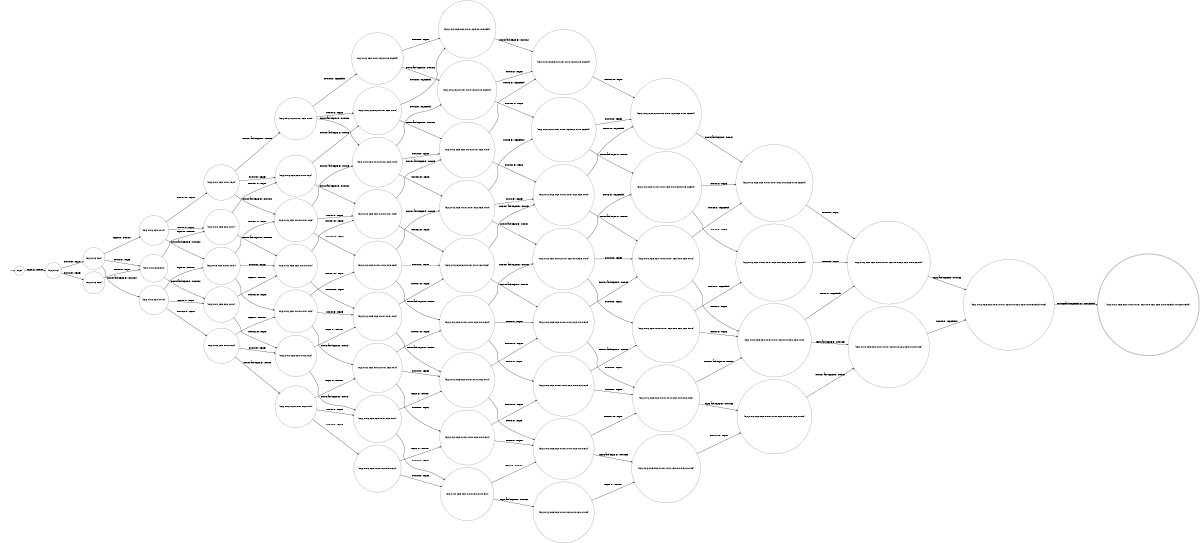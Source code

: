 digraph finite_state_machine {
    rankdir=LR;
    size="8,5"
fake0 [style=invisible]
node [root=true, label="{Key_A}", shape=circle, fontsize=10] q0
node [label="{Key_A, Door_A}", shape=circle, fontsize=10] q1
node [label="{Key_A, Door_A, Key_E}", shape=circle, fontsize=10] q2
node [label="{Key_A, Door_A, Key_E, Key_D}", shape=circle, fontsize=10] q3
node [label="{Key_A, Door_A, Key_E, Key_D, Door_D2}", shape=circle, fontsize=10] q4
node [label="{Key_A, Door_A, Key_E, Key_D, Door_D2, Door_D1}", shape=circle, fontsize=10] q5
node [label="{Key_A, Door_A, Key_E, Key_D, Door_D2, Door_D1, Key_T}", shape=circle, fontsize=10] q6
node [label="{Key_A, Door_A, Key_E, Key_D, Door_D2, Door_D1, Key_T, Door_T}", shape=circle, fontsize=10] q7
node [label="{Key_A, Door_A, Key_E, Key_D, Door_D2, Door_D1, Key_T, Door_T, Key_C}", shape=circle, fontsize=10] q8
node [label="{Key_A, Door_A, Key_E, Key_D, Door_D2, Door_D1, Key_T, Door_T, Key_C, Key_B}", shape=circle, fontsize=10] q9
node [label="{Key_A, Door_A, Key_E, Key_D, Door_D2, Door_D1, Key_T, Door_T, Key_C, Key_B, Door_B}", shape=circle, fontsize=10] q10
node [label="{Key_A, Door_A, Key_E, Key_D, Door_D2, Door_D1, Key_T, Door_T, Key_C, Key_B, Door_B, Key_Finish}", shape=circle, fontsize=10] q11
node [label="{Key_A, Door_A, Key_E, Key_D, Door_D2, Door_D1, Key_T, Door_T, Key_C, Key_B, Door_B, Key_Finish, Door_CE}", shape=circle, fontsize=10] q12
node [label="{Key_A, Door_A, Key_E, Key_D, Door_D2, Door_D1, Key_T, Door_T, Key_C, Key_B, Door_B, Key_Finish, Door_CE, Door_Finish}", shape=doublecircle, fontsize=10] q13
node [label="{Key_A, Door_A, Key_E, Key_D, Door_D2, Door_D1, Key_T, Door_T, Key_C, Key_B, Door_B, Door_CE}", shape=circle, fontsize=10] q14
node [label="{Key_A, Door_A, Key_E, Key_D, Door_D2, Door_D1, Key_T, Door_T, Key_C, Key_B, Door_CE}", shape=circle, fontsize=10] q15
node [label="{Key_A, Door_A, Key_E, Key_D, Door_D2, Door_D1, Key_T, Door_T, Key_C, Door_CE}", shape=circle, fontsize=10] q16
node [label="{Key_A, Door_A, Key_E, Key_D, Door_D2, Door_D1, Key_T, Door_T, Key_B}", shape=circle, fontsize=10] q17
node [label="{Key_A, Door_A, Key_E, Key_D, Door_D2, Door_D1, Key_T, Door_T, Key_B, Door_B}", shape=circle, fontsize=10] q18
node [label="{Key_A, Door_A, Key_E, Key_D, Door_D2, Door_D1, Key_T, Door_T, Key_B, Door_B, Key_Finish}", shape=circle, fontsize=10] q19
node [label="{Key_A, Door_A, Key_E, Key_D, Door_D2, Door_D1, Key_T, Key_B}", shape=circle, fontsize=10] q20
node [label="{Key_A, Door_A, Key_E, Key_D, Door_D2, Door_D1, Key_T, Key_B, Door_B}", shape=circle, fontsize=10] q21
node [label="{Key_A, Door_A, Key_E, Key_D, Door_D2, Door_D1, Key_T, Key_B, Door_B, Key_Finish}", shape=circle, fontsize=10] q22
node [label="{Key_A, Door_A, Key_E, Key_D, Door_D2, Door_D1, Key_B}", shape=circle, fontsize=10] q23
node [label="{Key_A, Door_A, Key_E, Key_D, Door_D2, Door_D1, Key_B, Door_B}", shape=circle, fontsize=10] q24
node [label="{Key_A, Door_A, Key_E, Key_D, Door_D2, Door_D1, Key_B, Door_B, Key_Finish}", shape=circle, fontsize=10] q25
node [label="{Key_A, Door_A, Key_E, Key_D, Door_D2, Key_T}", shape=circle, fontsize=10] q26
node [label="{Key_A, Door_A, Key_E, Key_D, Door_D2, Key_T, Door_T}", shape=circle, fontsize=10] q27
node [label="{Key_A, Door_A, Key_E, Key_D, Door_D2, Key_T, Door_T, Key_C}", shape=circle, fontsize=10] q28
node [label="{Key_A, Door_A, Key_E, Key_D, Door_D2, Key_T, Door_T, Key_C, Door_CE}", shape=circle, fontsize=10] q29
node [label="{Key_A, Door_A, Key_E, Key_D, Door_D1}", shape=circle, fontsize=10] q30
node [label="{Key_A, Door_A, Key_E, Key_D, Door_D1, Key_B}", shape=circle, fontsize=10] q31
node [label="{Key_A, Door_A, Key_E, Key_D, Door_D1, Key_B, Door_B}", shape=circle, fontsize=10] q32
node [label="{Key_A, Door_A, Key_E, Key_D, Door_D1, Key_B, Door_B, Key_Finish}", shape=circle, fontsize=10] q33
node [label="{Key_A, Door_A, Key_D}", shape=circle, fontsize=10] q34
node [label="{Key_A, Door_A, Key_D, Door_D2}", shape=circle, fontsize=10] q35
node [label="{Key_A, Door_A, Key_D, Door_D2, Door_D1}", shape=circle, fontsize=10] q36
node [label="{Key_A, Door_A, Key_D, Door_D2, Door_D1, Key_T}", shape=circle, fontsize=10] q37
node [label="{Key_A, Door_A, Key_D, Door_D2, Door_D1, Key_T, Door_T}", shape=circle, fontsize=10] q38
node [label="{Key_A, Door_A, Key_D, Door_D2, Door_D1, Key_T, Door_T, Key_C}", shape=circle, fontsize=10] q39
node [label="{Key_A, Door_A, Key_D, Door_D2, Door_D1, Key_T, Door_T, Key_C, Key_B}", shape=circle, fontsize=10] q40
node [label="{Key_A, Door_A, Key_D, Door_D2, Door_D1, Key_T, Door_T, Key_C, Key_B, Door_B}", shape=circle, fontsize=10] q41
node [label="{Key_A, Door_A, Key_D, Door_D2, Door_D1, Key_T, Door_T, Key_C, Key_B, Door_B, Key_Finish}", shape=circle, fontsize=10] q42
node [label="{Key_A, Door_A, Key_D, Door_D2, Door_D1, Key_T, Door_T, Key_B}", shape=circle, fontsize=10] q43
node [label="{Key_A, Door_A, Key_D, Door_D2, Door_D1, Key_T, Door_T, Key_B, Door_B}", shape=circle, fontsize=10] q44
node [label="{Key_A, Door_A, Key_D, Door_D2, Door_D1, Key_T, Door_T, Key_B, Door_B, Key_Finish}", shape=circle, fontsize=10] q45
node [label="{Key_A, Door_A, Key_D, Door_D2, Door_D1, Key_T, Key_B}", shape=circle, fontsize=10] q46
node [label="{Key_A, Door_A, Key_D, Door_D2, Door_D1, Key_T, Key_B, Door_B}", shape=circle, fontsize=10] q47
node [label="{Key_A, Door_A, Key_D, Door_D2, Door_D1, Key_T, Key_B, Door_B, Key_Finish}", shape=circle, fontsize=10] q48
node [label="{Key_A, Door_A, Key_D, Door_D2, Door_D1, Key_B}", shape=circle, fontsize=10] q49
node [label="{Key_A, Door_A, Key_D, Door_D2, Door_D1, Key_B, Door_B}", shape=circle, fontsize=10] q50
node [label="{Key_A, Door_A, Key_D, Door_D2, Door_D1, Key_B, Door_B, Key_Finish}", shape=circle, fontsize=10] q51
node [label="{Key_A, Door_A, Key_D, Door_D2, Key_T}", shape=circle, fontsize=10] q52
node [label="{Key_A, Door_A, Key_D, Door_D2, Key_T, Door_T}", shape=circle, fontsize=10] q53
node [label="{Key_A, Door_A, Key_D, Door_D2, Key_T, Door_T, Key_C}", shape=circle, fontsize=10] q54
node [label="{Key_A, Door_A, Key_D, Door_D1}", shape=circle, fontsize=10] q55
node [label="{Key_A, Door_A, Key_D, Door_D1, Key_B}", shape=circle, fontsize=10] q56
node [label="{Key_A, Door_A, Key_D, Door_D1, Key_B, Door_B}", shape=circle, fontsize=10] q57
node [label="{Key_A, Door_A, Key_D, Door_D1, Key_B, Door_B, Key_Finish}", shape=circle, fontsize=10] q58
fake0 -> q0 [style=bold]
q12 -> q13 [style=bold, label="Door_CE and Key_Finish => Door_Finish"]
q11 -> q12 [style=bold, label="Key_C and Key_E => Door_CE"]
q10 -> q11 [style=bold, label="Door_B => Key_Finish"]
q14 -> q12 [style=bold, label="Door_B => Key_Finish"]
q10 -> q14 [style=bold, label="Key_C and Key_E => Door_CE"]
q9 -> q10 [style=bold, label="Door_D1 and Key_B => Door_B"]
q15 -> q14 [style=bold, label="Door_D1 and Key_B => Door_B"]
q9 -> q15 [style=bold, label="Key_C and Key_E => Door_CE"]
q8 -> q9 [style=bold, label="Door_D1 => Key_B"]
q16 -> q15 [style=bold, label="Door_D1 => Key_B"]
q8 -> q16 [style=bold, label="Key_C and Key_E => Door_CE"]
q7 -> q8 [style=bold, label="Door_T => Key_C"]
q17 -> q9 [style=bold, label="Door_T => Key_C"]
q18 -> q10 [style=bold, label="Door_T => Key_C"]
q19 -> q11 [style=bold, label="Door_T => Key_C"]
q18 -> q19 [style=bold, label="Door_B => Key_Finish"]
q17 -> q18 [style=bold, label="Door_D1 and Key_B => Door_B"]
q7 -> q17 [style=bold, label="Door_D1 => Key_B"]
q6 -> q7 [style=bold, label="Door_A and Key_T => Door_T"]
q20 -> q17 [style=bold, label="Door_A and Key_T => Door_T"]
q21 -> q18 [style=bold, label="Door_A and Key_T => Door_T"]
q22 -> q19 [style=bold, label="Door_A and Key_T => Door_T"]
q21 -> q22 [style=bold, label="Door_B => Key_Finish"]
q20 -> q21 [style=bold, label="Door_D1 and Key_B => Door_B"]
q6 -> q20 [style=bold, label="Door_D1 => Key_B"]
q5 -> q6 [style=bold, label="Door_D2 => Key_T"]
q23 -> q20 [style=bold, label="Door_D2 => Key_T"]
q24 -> q21 [style=bold, label="Door_D2 => Key_T"]
q25 -> q22 [style=bold, label="Door_D2 => Key_T"]
q24 -> q25 [style=bold, label="Door_B => Key_Finish"]
q23 -> q24 [style=bold, label="Door_D1 and Key_B => Door_B"]
q5 -> q23 [style=bold, label="Door_D1 => Key_B"]
q4 -> q5 [style=bold, label="Key_D => Door_D1"]
q26 -> q6 [style=bold, label="Key_D => Door_D1"]
q27 -> q7 [style=bold, label="Key_D => Door_D1"]
q28 -> q8 [style=bold, label="Key_D => Door_D1"]
q29 -> q16 [style=bold, label="Key_D => Door_D1"]
q28 -> q29 [style=bold, label="Key_C and Key_E => Door_CE"]
q27 -> q28 [style=bold, label="Door_T => Key_C"]
q26 -> q27 [style=bold, label="Door_A and Key_T => Door_T"]
q4 -> q26 [style=bold, label="Door_D2 => Key_T"]
q3 -> q4 [style=bold, label="Door_A and Key_D => Door_D2"]
q30 -> q5 [style=bold, label="Door_A and Key_D => Door_D2"]
q31 -> q23 [style=bold, label="Door_A and Key_D => Door_D2"]
q32 -> q24 [style=bold, label="Door_A and Key_D => Door_D2"]
q33 -> q25 [style=bold, label="Door_A and Key_D => Door_D2"]
q32 -> q33 [style=bold, label="Door_B => Key_Finish"]
q31 -> q32 [style=bold, label="Door_D1 and Key_B => Door_B"]
q30 -> q31 [style=bold, label="Door_D1 => Key_B"]
q3 -> q30 [style=bold, label="Key_D => Door_D1"]
q2 -> q3 [style=bold, label="Door_A => Key_D"]
q1 -> q2 [style=bold, label="Door_A => Key_E"]
q34 -> q3 [style=bold, label="Door_A => Key_E"]
q35 -> q4 [style=bold, label="Door_A => Key_E"]
q36 -> q5 [style=bold, label="Door_A => Key_E"]
q37 -> q6 [style=bold, label="Door_A => Key_E"]
q38 -> q7 [style=bold, label="Door_A => Key_E"]
q39 -> q8 [style=bold, label="Door_A => Key_E"]
q40 -> q9 [style=bold, label="Door_A => Key_E"]
q41 -> q10 [style=bold, label="Door_A => Key_E"]
q42 -> q11 [style=bold, label="Door_A => Key_E"]
q41 -> q42 [style=bold, label="Door_B => Key_Finish"]
q40 -> q41 [style=bold, label="Door_D1 and Key_B => Door_B"]
q39 -> q40 [style=bold, label="Door_D1 => Key_B"]
q38 -> q39 [style=bold, label="Door_T => Key_C"]
q43 -> q17 [style=bold, label="Door_A => Key_E"]
q43 -> q40 [style=bold, label="Door_T => Key_C"]
q44 -> q18 [style=bold, label="Door_A => Key_E"]
q44 -> q41 [style=bold, label="Door_T => Key_C"]
q45 -> q19 [style=bold, label="Door_A => Key_E"]
q45 -> q42 [style=bold, label="Door_T => Key_C"]
q44 -> q45 [style=bold, label="Door_B => Key_Finish"]
q43 -> q44 [style=bold, label="Door_D1 and Key_B => Door_B"]
q38 -> q43 [style=bold, label="Door_D1 => Key_B"]
q37 -> q38 [style=bold, label="Door_A and Key_T => Door_T"]
q46 -> q20 [style=bold, label="Door_A => Key_E"]
q46 -> q43 [style=bold, label="Door_A and Key_T => Door_T"]
q47 -> q21 [style=bold, label="Door_A => Key_E"]
q47 -> q44 [style=bold, label="Door_A and Key_T => Door_T"]
q48 -> q22 [style=bold, label="Door_A => Key_E"]
q48 -> q45 [style=bold, label="Door_A and Key_T => Door_T"]
q47 -> q48 [style=bold, label="Door_B => Key_Finish"]
q46 -> q47 [style=bold, label="Door_D1 and Key_B => Door_B"]
q37 -> q46 [style=bold, label="Door_D1 => Key_B"]
q36 -> q37 [style=bold, label="Door_D2 => Key_T"]
q49 -> q23 [style=bold, label="Door_A => Key_E"]
q49 -> q46 [style=bold, label="Door_D2 => Key_T"]
q50 -> q24 [style=bold, label="Door_A => Key_E"]
q50 -> q47 [style=bold, label="Door_D2 => Key_T"]
q51 -> q25 [style=bold, label="Door_A => Key_E"]
q51 -> q48 [style=bold, label="Door_D2 => Key_T"]
q50 -> q51 [style=bold, label="Door_B => Key_Finish"]
q49 -> q50 [style=bold, label="Door_D1 and Key_B => Door_B"]
q36 -> q49 [style=bold, label="Door_D1 => Key_B"]
q35 -> q36 [style=bold, label="Key_D => Door_D1"]
q52 -> q26 [style=bold, label="Door_A => Key_E"]
q52 -> q37 [style=bold, label="Key_D => Door_D1"]
q53 -> q27 [style=bold, label="Door_A => Key_E"]
q53 -> q38 [style=bold, label="Key_D => Door_D1"]
q54 -> q28 [style=bold, label="Door_A => Key_E"]
q54 -> q39 [style=bold, label="Key_D => Door_D1"]
q53 -> q54 [style=bold, label="Door_T => Key_C"]
q52 -> q53 [style=bold, label="Door_A and Key_T => Door_T"]
q35 -> q52 [style=bold, label="Door_D2 => Key_T"]
q34 -> q35 [style=bold, label="Door_A and Key_D => Door_D2"]
q55 -> q30 [style=bold, label="Door_A => Key_E"]
q55 -> q36 [style=bold, label="Door_A and Key_D => Door_D2"]
q56 -> q31 [style=bold, label="Door_A => Key_E"]
q56 -> q49 [style=bold, label="Door_A and Key_D => Door_D2"]
q57 -> q32 [style=bold, label="Door_A => Key_E"]
q57 -> q50 [style=bold, label="Door_A and Key_D => Door_D2"]
q58 -> q33 [style=bold, label="Door_A => Key_E"]
q58 -> q51 [style=bold, label="Door_A and Key_D => Door_D2"]
q57 -> q58 [style=bold, label="Door_B => Key_Finish"]
q56 -> q57 [style=bold, label="Door_D1 and Key_B => Door_B"]
q55 -> q56 [style=bold, label="Door_D1 => Key_B"]
q34 -> q55 [style=bold, label="Key_D => Door_D1"]
q1 -> q34 [style=bold, label="Door_A => Key_D"]
q0 -> q1 [style=bold, label="Key_A => Door_A"]
}
